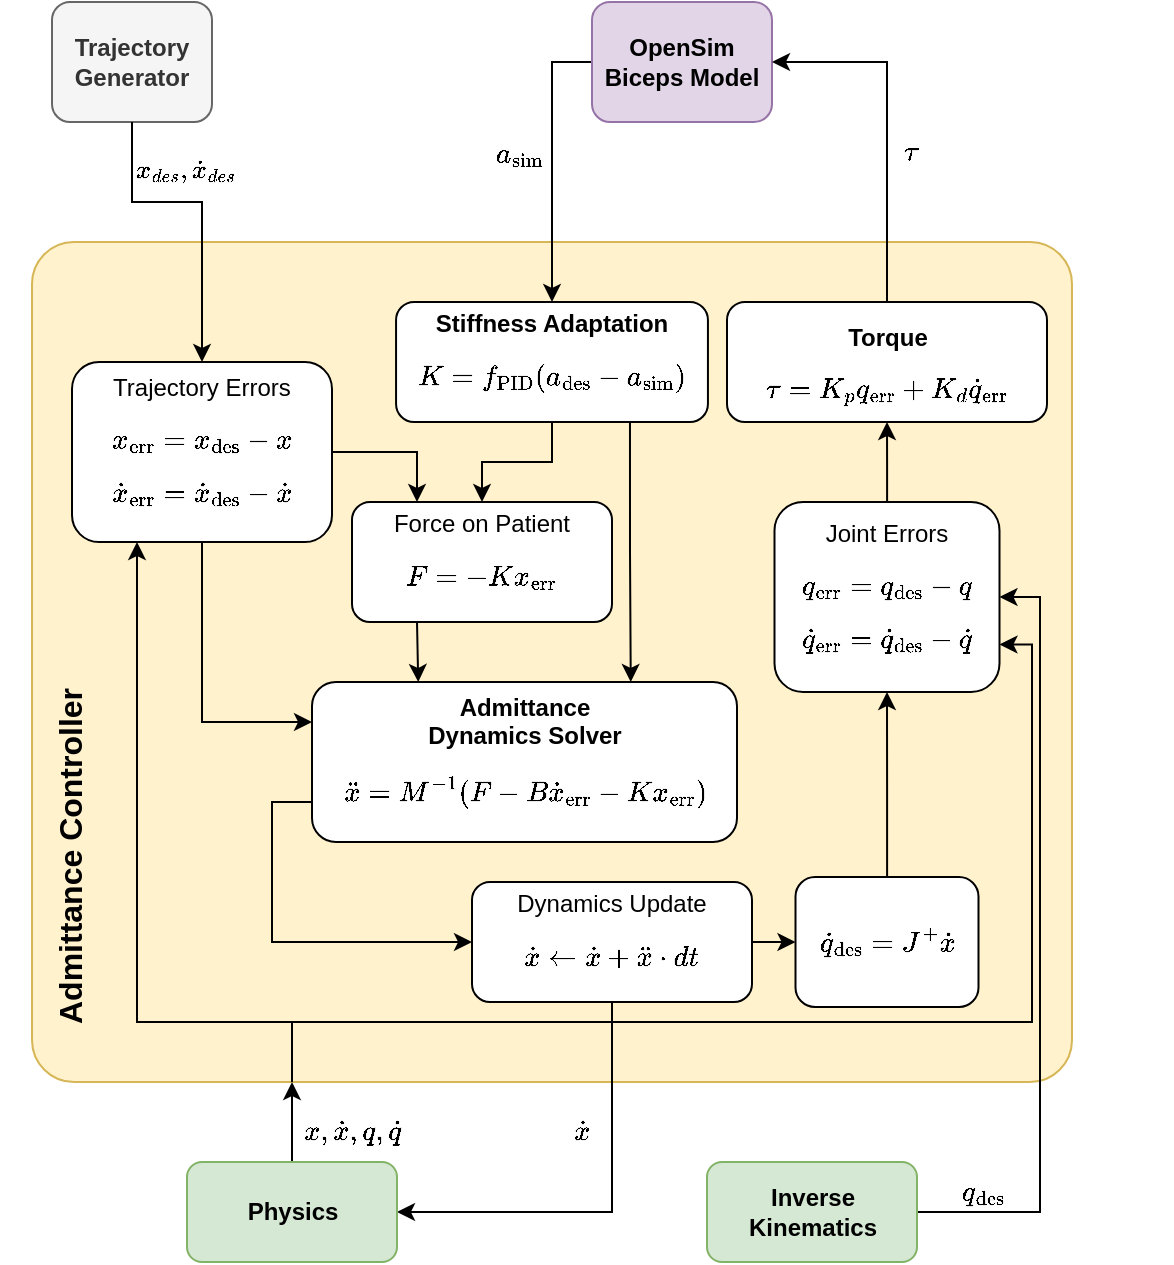 <mxfile version="26.0.16">
  <diagram name="Page-1" id="YKyvcJ_oWGMwuUhJ4wL3">
    <mxGraphModel dx="1379" dy="783" grid="1" gridSize="10" guides="1" tooltips="1" connect="1" arrows="1" fold="1" page="1" pageScale="1" pageWidth="850" pageHeight="1100" math="1" shadow="0">
      <root>
        <mxCell id="0" />
        <mxCell id="1" parent="0" />
        <mxCell id="zFXgyLeu_rbnk6_fEp6p-11" value="" style="rounded=1;whiteSpace=wrap;html=1;fillColor=#fff2cc;strokeColor=#d6b656;arcSize=5;" vertex="1" parent="1">
          <mxGeometry x="10" y="130" width="520" height="420" as="geometry" />
        </mxCell>
        <mxCell id="zFXgyLeu_rbnk6_fEp6p-6" value="&lt;b&gt;Trajectory&lt;br&gt;Generator&lt;/b&gt;" style="rounded=1;whiteSpace=wrap;html=1;fillColor=#f5f5f5;fontColor=#333333;strokeColor=#666666;" vertex="1" parent="1">
          <mxGeometry x="20" y="10" width="80" height="60" as="geometry" />
        </mxCell>
        <mxCell id="zFXgyLeu_rbnk6_fEp6p-14" style="edgeStyle=orthogonalEdgeStyle;rounded=0;orthogonalLoop=1;jettySize=auto;html=1;entryX=0.5;entryY=0;entryDx=0;entryDy=0;" edge="1" parent="1" source="zFXgyLeu_rbnk6_fEp6p-10" target="zFXgyLeu_rbnk6_fEp6p-48">
          <mxGeometry relative="1" as="geometry">
            <mxPoint x="310" y="110" as="targetPoint" />
            <Array as="points">
              <mxPoint x="270" y="40" />
            </Array>
          </mxGeometry>
        </mxCell>
        <mxCell id="zFXgyLeu_rbnk6_fEp6p-10" value="&lt;b&gt;OpenSim&lt;br&gt;Biceps Model&lt;/b&gt;" style="rounded=1;whiteSpace=wrap;html=1;fillColor=#e1d5e7;strokeColor=#9673a6;" vertex="1" parent="1">
          <mxGeometry x="290" y="10" width="90" height="60" as="geometry" />
        </mxCell>
        <mxCell id="zFXgyLeu_rbnk6_fEp6p-15" value="&lt;span&gt;&lt;b&gt;&lt;font style=&quot;font-size: 16px;&quot;&gt;&lt;span style=&quot;color: light-dark(rgb(0, 0, 0), rgb(237, 237, 237)); text-align: center;&quot;&gt;Admittance Controller&lt;/span&gt;&lt;/font&gt;&lt;/b&gt;&lt;/span&gt;" style="text;whiteSpace=wrap;html=1;rotation=-90;" vertex="1" parent="1">
          <mxGeometry x="-60" y="420" width="175" height="30" as="geometry" />
        </mxCell>
        <mxCell id="zFXgyLeu_rbnk6_fEp6p-17" value="&lt;span style=&quot;color: rgb(0, 0, 0); font-family: Helvetica; font-size: 11px; font-style: normal; font-variant-ligatures: normal; font-variant-caps: normal; font-weight: 400; letter-spacing: normal; orphans: 2; text-align: center; text-indent: 0px; text-transform: none; widows: 2; word-spacing: 0px; -webkit-text-stroke-width: 0px; white-space: nowrap; background-color: rgb(255, 255, 255); text-decoration-thickness: initial; text-decoration-style: initial; text-decoration-color: initial; display: inline !important; float: none;&quot;&gt;$$x_{des},\dot{x}_{des}$$&lt;/span&gt;" style="text;whiteSpace=wrap;html=1;" vertex="1" parent="1">
          <mxGeometry x="60" y="70" width="190" height="40" as="geometry" />
        </mxCell>
        <mxCell id="zFXgyLeu_rbnk6_fEp6p-73" style="edgeStyle=orthogonalEdgeStyle;rounded=0;orthogonalLoop=1;jettySize=auto;html=1;entryX=1;entryY=0.5;entryDx=0;entryDy=0;" edge="1" parent="1" source="zFXgyLeu_rbnk6_fEp6p-20" target="zFXgyLeu_rbnk6_fEp6p-10">
          <mxGeometry relative="1" as="geometry" />
        </mxCell>
        <mxCell id="zFXgyLeu_rbnk6_fEp6p-20" value="&lt;div&gt;&lt;br&gt;&lt;/div&gt;Torque&lt;br&gt;$$\tau=K_pq_{\text{err}}+K_d\dot{q}_{\text{err}}$$" style="rounded=1;whiteSpace=wrap;html=1;fontStyle=1" vertex="1" parent="1">
          <mxGeometry x="357.5" y="160" width="160" height="60" as="geometry" />
        </mxCell>
        <mxCell id="zFXgyLeu_rbnk6_fEp6p-35" value="" style="edgeStyle=orthogonalEdgeStyle;rounded=0;orthogonalLoop=1;jettySize=auto;html=1;" edge="1" parent="1" source="zFXgyLeu_rbnk6_fEp6p-23" target="zFXgyLeu_rbnk6_fEp6p-20">
          <mxGeometry relative="1" as="geometry" />
        </mxCell>
        <mxCell id="zFXgyLeu_rbnk6_fEp6p-23" value="&lt;div&gt;&lt;span style=&quot;background-color: transparent; color: light-dark(rgb(0, 0, 0), rgb(255, 255, 255));&quot;&gt;Joint Errors&lt;/span&gt;&lt;/div&gt;$$q_{\text{err}}=q_{\text{des}}-q$$&lt;div&gt;$$\dot{q}_{\text{err}}=\dot{q}_{\text{des}}-\dot{q}$$&lt;/div&gt;" style="rounded=1;whiteSpace=wrap;html=1;" vertex="1" parent="1">
          <mxGeometry x="381.25" y="260" width="112.5" height="95" as="geometry" />
        </mxCell>
        <mxCell id="zFXgyLeu_rbnk6_fEp6p-34" value="" style="edgeStyle=orthogonalEdgeStyle;rounded=0;orthogonalLoop=1;jettySize=auto;html=1;entryX=0.5;entryY=1;entryDx=0;entryDy=0;" edge="1" parent="1" source="zFXgyLeu_rbnk6_fEp6p-24" target="zFXgyLeu_rbnk6_fEp6p-23">
          <mxGeometry relative="1" as="geometry" />
        </mxCell>
        <mxCell id="zFXgyLeu_rbnk6_fEp6p-24" value="&lt;div&gt;&lt;span style=&quot;background-color: transparent; color: light-dark(rgb(0, 0, 0), rgb(255, 255, 255));&quot;&gt;$$\dot{q}_{\text{des}}=J^+\dot{x}$$&lt;/span&gt;&lt;/div&gt;" style="rounded=1;whiteSpace=wrap;html=1;" vertex="1" parent="1">
          <mxGeometry x="391.75" y="447.5" width="91.5" height="65" as="geometry" />
        </mxCell>
        <mxCell id="zFXgyLeu_rbnk6_fEp6p-38" value="" style="edgeStyle=orthogonalEdgeStyle;rounded=0;orthogonalLoop=1;jettySize=auto;html=1;entryX=0;entryY=0.5;entryDx=0;entryDy=0;exitX=0;exitY=0.75;exitDx=0;exitDy=0;" edge="1" parent="1" source="zFXgyLeu_rbnk6_fEp6p-25" target="zFXgyLeu_rbnk6_fEp6p-27">
          <mxGeometry relative="1" as="geometry" />
        </mxCell>
        <mxCell id="zFXgyLeu_rbnk6_fEp6p-25" value="Admittance&lt;br&gt;Dynamics Solver&lt;br&gt;$$\ddot{x}=M^{-1}(F-B\dot{x}_\text{err}-Kx_\text{err})$$" style="rounded=1;whiteSpace=wrap;html=1;fontStyle=1" vertex="1" parent="1">
          <mxGeometry x="150" y="350" width="212.5" height="80" as="geometry" />
        </mxCell>
        <mxCell id="zFXgyLeu_rbnk6_fEp6p-26" value="&lt;span style=&quot;color: rgb(0, 0, 0); font-family: Helvetica; font-size: 12px; font-style: normal; font-variant-ligatures: normal; font-variant-caps: normal; font-weight: 400; letter-spacing: normal; orphans: 2; text-align: center; text-indent: 0px; text-transform: none; widows: 2; word-spacing: 0px; -webkit-text-stroke-width: 0px; white-space: normal; background-color: rgb(251, 251, 251); text-decoration-thickness: initial; text-decoration-style: initial; text-decoration-color: initial; float: none; display: inline !important;&quot;&gt;$$a_{\text{sim}}$$&lt;/span&gt;" style="text;whiteSpace=wrap;html=1;" vertex="1" parent="1">
          <mxGeometry x="240" y="60" width="75" height="40" as="geometry" />
        </mxCell>
        <mxCell id="zFXgyLeu_rbnk6_fEp6p-37" value="" style="edgeStyle=orthogonalEdgeStyle;rounded=0;orthogonalLoop=1;jettySize=auto;html=1;" edge="1" parent="1" source="zFXgyLeu_rbnk6_fEp6p-27" target="zFXgyLeu_rbnk6_fEp6p-24">
          <mxGeometry relative="1" as="geometry" />
        </mxCell>
        <mxCell id="zFXgyLeu_rbnk6_fEp6p-74" style="edgeStyle=orthogonalEdgeStyle;rounded=0;orthogonalLoop=1;jettySize=auto;html=1;entryX=1;entryY=0.5;entryDx=0;entryDy=0;exitX=0.5;exitY=1;exitDx=0;exitDy=0;" edge="1" parent="1" source="zFXgyLeu_rbnk6_fEp6p-27" target="zFXgyLeu_rbnk6_fEp6p-57">
          <mxGeometry relative="1" as="geometry" />
        </mxCell>
        <mxCell id="zFXgyLeu_rbnk6_fEp6p-27" value="Dynamics Update&lt;br&gt;$$\dot{x}\leftarrow\dot{x}+\ddot{x}\cdot dt$$" style="rounded=1;whiteSpace=wrap;html=1;" vertex="1" parent="1">
          <mxGeometry x="230" y="450" width="140" height="60" as="geometry" />
        </mxCell>
        <mxCell id="zFXgyLeu_rbnk6_fEp6p-30" value="" style="edgeStyle=orthogonalEdgeStyle;rounded=0;orthogonalLoop=1;jettySize=auto;html=1;entryX=1;entryY=0.5;entryDx=0;entryDy=0;" edge="1" parent="1" source="zFXgyLeu_rbnk6_fEp6p-29" target="zFXgyLeu_rbnk6_fEp6p-23">
          <mxGeometry relative="1" as="geometry">
            <mxPoint x="460" y="540" as="targetPoint" />
            <Array as="points">
              <mxPoint x="514" y="615" />
              <mxPoint x="514" y="308" />
            </Array>
          </mxGeometry>
        </mxCell>
        <mxCell id="zFXgyLeu_rbnk6_fEp6p-29" value="Inverse Kinematics" style="rounded=1;whiteSpace=wrap;html=1;fillColor=#d5e8d4;strokeColor=#82b366;fontStyle=1" vertex="1" parent="1">
          <mxGeometry x="347.5" y="590" width="105" height="50" as="geometry" />
        </mxCell>
        <mxCell id="zFXgyLeu_rbnk6_fEp6p-36" value="$$q_\text{des}$$" style="text;html=1;align=center;verticalAlign=middle;resizable=0;points=[];autosize=1;strokeColor=none;fillColor=none;" vertex="1" parent="1">
          <mxGeometry x="420" y="590" width="130" height="30" as="geometry" />
        </mxCell>
        <mxCell id="zFXgyLeu_rbnk6_fEp6p-40" value="" style="edgeStyle=orthogonalEdgeStyle;rounded=0;orthogonalLoop=1;jettySize=auto;html=1;entryX=0;entryY=0.25;entryDx=0;entryDy=0;exitX=0.5;exitY=1;exitDx=0;exitDy=0;" edge="1" parent="1" source="zFXgyLeu_rbnk6_fEp6p-39" target="zFXgyLeu_rbnk6_fEp6p-25">
          <mxGeometry relative="1" as="geometry" />
        </mxCell>
        <mxCell id="zFXgyLeu_rbnk6_fEp6p-41" value="" style="edgeStyle=orthogonalEdgeStyle;rounded=0;orthogonalLoop=1;jettySize=auto;html=1;entryX=0.5;entryY=0;entryDx=0;entryDy=0;exitX=0.5;exitY=1;exitDx=0;exitDy=0;" edge="1" parent="1" source="zFXgyLeu_rbnk6_fEp6p-6" target="zFXgyLeu_rbnk6_fEp6p-39">
          <mxGeometry relative="1" as="geometry">
            <Array as="points">
              <mxPoint x="60" y="110" />
              <mxPoint x="95" y="110" />
            </Array>
          </mxGeometry>
        </mxCell>
        <mxCell id="zFXgyLeu_rbnk6_fEp6p-67" value="" style="edgeStyle=orthogonalEdgeStyle;rounded=0;orthogonalLoop=1;jettySize=auto;html=1;entryX=0.25;entryY=0;entryDx=0;entryDy=0;" edge="1" parent="1" source="zFXgyLeu_rbnk6_fEp6p-39" target="zFXgyLeu_rbnk6_fEp6p-51">
          <mxGeometry relative="1" as="geometry" />
        </mxCell>
        <mxCell id="zFXgyLeu_rbnk6_fEp6p-39" value="Trajectory Errors&lt;br&gt;$$x_\text{err}=x_\text{des}-x$$ $$\dot{x}_\text{err}=\dot{x}_\text{des}-\dot{x}$$" style="rounded=1;whiteSpace=wrap;html=1;" vertex="1" parent="1">
          <mxGeometry x="30" y="190" width="130" height="90" as="geometry" />
        </mxCell>
        <mxCell id="zFXgyLeu_rbnk6_fEp6p-49" style="edgeStyle=orthogonalEdgeStyle;rounded=0;orthogonalLoop=1;jettySize=auto;html=1;entryX=0.75;entryY=0;entryDx=0;entryDy=0;exitX=0.75;exitY=1;exitDx=0;exitDy=0;" edge="1" parent="1" source="zFXgyLeu_rbnk6_fEp6p-48" target="zFXgyLeu_rbnk6_fEp6p-25">
          <mxGeometry relative="1" as="geometry" />
        </mxCell>
        <mxCell id="zFXgyLeu_rbnk6_fEp6p-52" style="edgeStyle=orthogonalEdgeStyle;rounded=0;orthogonalLoop=1;jettySize=auto;html=1;entryX=0.5;entryY=0;entryDx=0;entryDy=0;exitX=0.5;exitY=1;exitDx=0;exitDy=0;" edge="1" parent="1" source="zFXgyLeu_rbnk6_fEp6p-48" target="zFXgyLeu_rbnk6_fEp6p-51">
          <mxGeometry relative="1" as="geometry" />
        </mxCell>
        <mxCell id="zFXgyLeu_rbnk6_fEp6p-48" value="Stiffness Adaptation&lt;br&gt;$$K=f_\text{PID}(a_\text{des}-a_\text{sim})$$" style="rounded=1;whiteSpace=wrap;html=1;fontStyle=1" vertex="1" parent="1">
          <mxGeometry x="192.03" y="160" width="155.94" height="60" as="geometry" />
        </mxCell>
        <mxCell id="zFXgyLeu_rbnk6_fEp6p-53" style="edgeStyle=orthogonalEdgeStyle;rounded=0;orthogonalLoop=1;jettySize=auto;html=1;entryX=0.25;entryY=0;entryDx=0;entryDy=0;exitX=0.25;exitY=1;exitDx=0;exitDy=0;" edge="1" parent="1" source="zFXgyLeu_rbnk6_fEp6p-51" target="zFXgyLeu_rbnk6_fEp6p-25">
          <mxGeometry relative="1" as="geometry" />
        </mxCell>
        <mxCell id="zFXgyLeu_rbnk6_fEp6p-51" value="Force on Patient&lt;br&gt;$$F=-Kx_\text{err}$$" style="rounded=1;whiteSpace=wrap;html=1;" vertex="1" parent="1">
          <mxGeometry x="170" y="260" width="130" height="60" as="geometry" />
        </mxCell>
        <mxCell id="zFXgyLeu_rbnk6_fEp6p-55" value="$$\tau$$" style="text;html=1;align=center;verticalAlign=middle;resizable=0;points=[];autosize=1;strokeColor=none;fillColor=none;" vertex="1" parent="1">
          <mxGeometry x="409" y="70" width="80" height="30" as="geometry" />
        </mxCell>
        <mxCell id="zFXgyLeu_rbnk6_fEp6p-59" value="" style="edgeStyle=orthogonalEdgeStyle;rounded=0;orthogonalLoop=1;jettySize=auto;html=1;entryX=0.25;entryY=1;entryDx=0;entryDy=0;" edge="1" parent="1" source="zFXgyLeu_rbnk6_fEp6p-57" target="zFXgyLeu_rbnk6_fEp6p-11">
          <mxGeometry relative="1" as="geometry" />
        </mxCell>
        <mxCell id="zFXgyLeu_rbnk6_fEp6p-61" value="" style="edgeStyle=orthogonalEdgeStyle;rounded=0;orthogonalLoop=1;jettySize=auto;html=1;exitX=0.25;exitY=1;exitDx=0;exitDy=0;entryX=0.25;entryY=1;entryDx=0;entryDy=0;" edge="1" parent="1" source="zFXgyLeu_rbnk6_fEp6p-11" target="zFXgyLeu_rbnk6_fEp6p-39">
          <mxGeometry relative="1" as="geometry">
            <mxPoint x="325" y="615" as="targetPoint" />
            <Array as="points">
              <mxPoint x="140" y="520" />
              <mxPoint x="63" y="520" />
            </Array>
          </mxGeometry>
        </mxCell>
        <mxCell id="zFXgyLeu_rbnk6_fEp6p-57" value="Physics" style="rounded=1;whiteSpace=wrap;html=1;fillColor=#d5e8d4;strokeColor=#82b366;fontStyle=1" vertex="1" parent="1">
          <mxGeometry x="87.5" y="590" width="105" height="50" as="geometry" />
        </mxCell>
        <mxCell id="zFXgyLeu_rbnk6_fEp6p-70" value="$$x,\dot{x},q,\dot{q}$$" style="text;html=1;align=center;verticalAlign=middle;resizable=0;points=[];autosize=1;strokeColor=none;fillColor=none;" vertex="1" parent="1">
          <mxGeometry x="90" y="560" width="160" height="30" as="geometry" />
        </mxCell>
        <mxCell id="zFXgyLeu_rbnk6_fEp6p-71" value="" style="edgeStyle=orthogonalEdgeStyle;rounded=0;orthogonalLoop=1;jettySize=auto;html=1;exitX=0.25;exitY=1;exitDx=0;exitDy=0;entryX=1;entryY=0.75;entryDx=0;entryDy=0;" edge="1" parent="1" source="zFXgyLeu_rbnk6_fEp6p-11" target="zFXgyLeu_rbnk6_fEp6p-23">
          <mxGeometry relative="1" as="geometry">
            <mxPoint x="150" y="560" as="sourcePoint" />
            <mxPoint x="73" y="290" as="targetPoint" />
            <Array as="points">
              <mxPoint x="140" y="520" />
              <mxPoint x="510" y="520" />
              <mxPoint x="510" y="331" />
            </Array>
          </mxGeometry>
        </mxCell>
        <mxCell id="zFXgyLeu_rbnk6_fEp6p-76" value="$$\dot{x}$$" style="text;html=1;align=center;verticalAlign=middle;resizable=0;points=[];autosize=1;strokeColor=none;fillColor=none;" vertex="1" parent="1">
          <mxGeometry x="240" y="560" width="90" height="30" as="geometry" />
        </mxCell>
      </root>
    </mxGraphModel>
  </diagram>
</mxfile>
